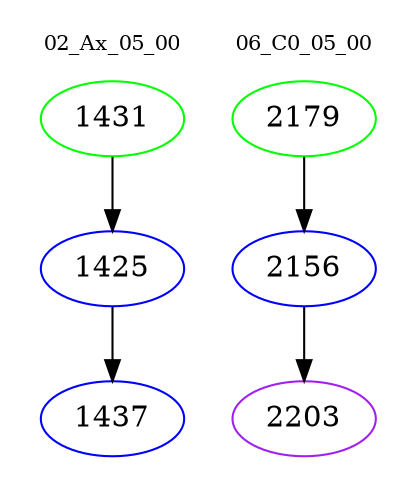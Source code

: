 digraph{
subgraph cluster_0 {
color = white
label = "02_Ax_05_00";
fontsize=10;
T0_1431 [label="1431", color="green"]
T0_1431 -> T0_1425 [color="black"]
T0_1425 [label="1425", color="blue"]
T0_1425 -> T0_1437 [color="black"]
T0_1437 [label="1437", color="blue"]
}
subgraph cluster_1 {
color = white
label = "06_C0_05_00";
fontsize=10;
T1_2179 [label="2179", color="green"]
T1_2179 -> T1_2156 [color="black"]
T1_2156 [label="2156", color="blue"]
T1_2156 -> T1_2203 [color="black"]
T1_2203 [label="2203", color="purple"]
}
}
